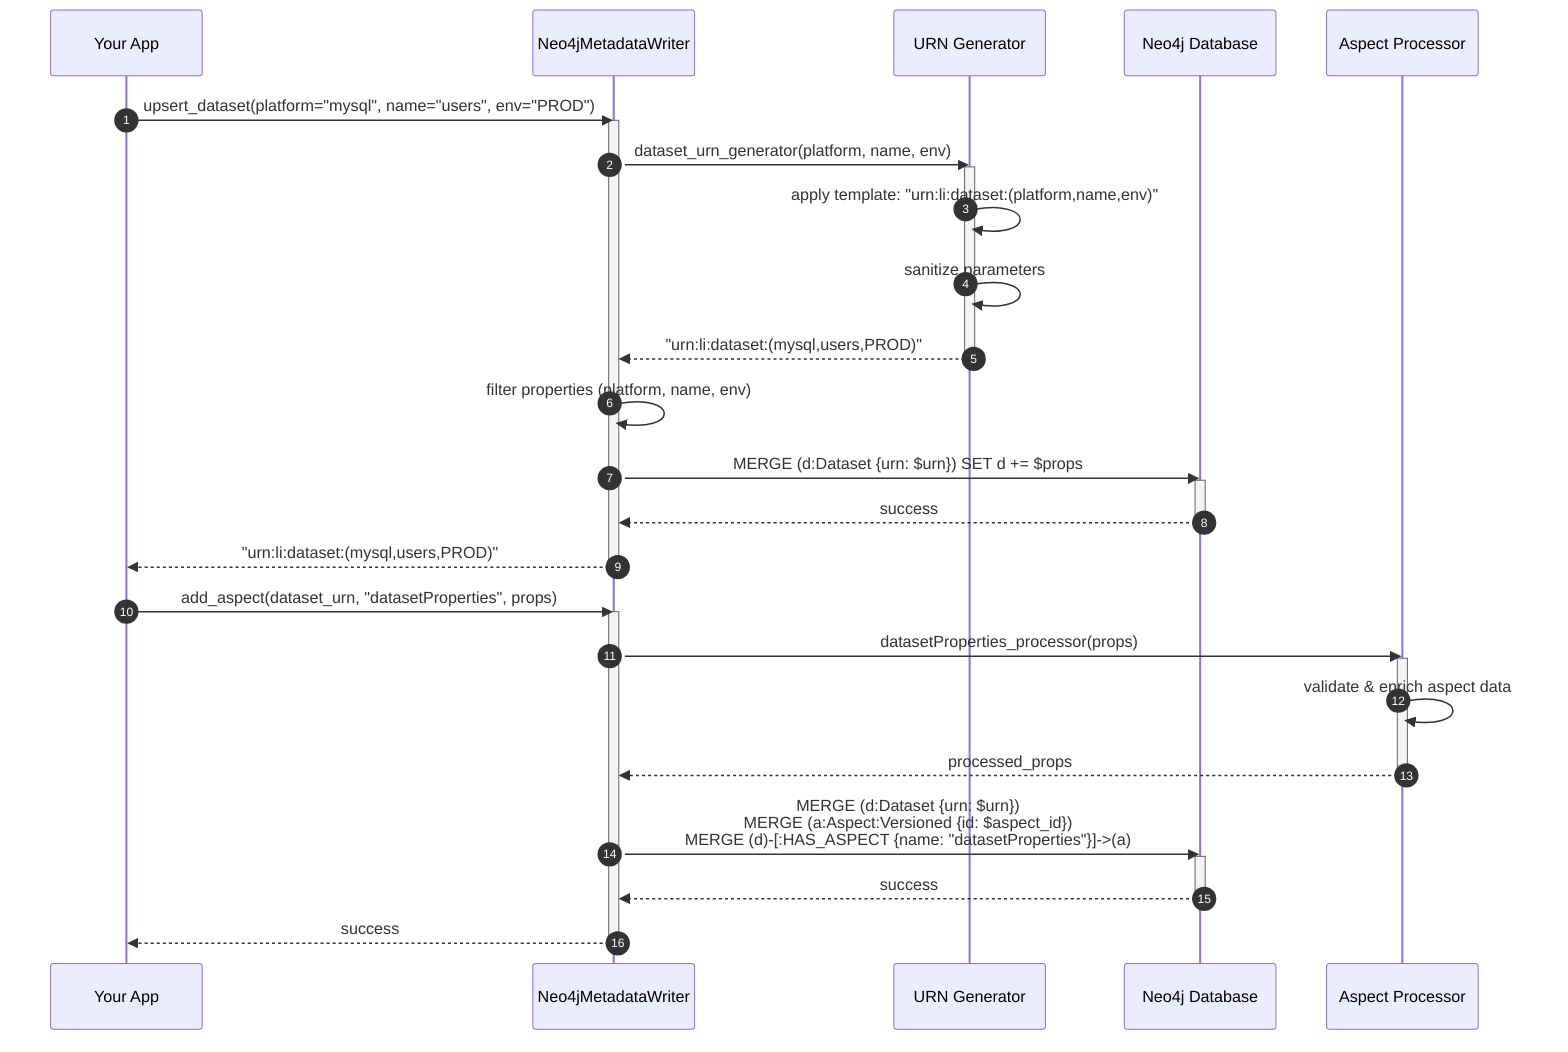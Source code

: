 sequenceDiagram
    autonumber
    participant App as Your App
    participant Writer as Neo4jMetadataWriter
    participant URNGen as URN Generator
    participant Neo4j as Neo4j Database
    participant AspectProc as Aspect Processor
    
    App->>Writer: upsert_dataset(platform="mysql", name="users", env="PROD")
    activate Writer
    
    Writer->>URNGen: dataset_urn_generator(platform, name, env)
    activate URNGen
    URNGen->>URNGen: apply template: "urn:li:dataset:(platform,name,env)"
    URNGen->>URNGen: sanitize parameters
    URNGen-->>Writer: "urn:li:dataset:(mysql,users,PROD)"
    deactivate URNGen
    
    Writer->>Writer: filter properties (platform, name, env)
    Writer->>Neo4j: MERGE (d:Dataset {urn: $urn}) SET d += $props
    activate Neo4j
    Neo4j-->>Writer: success
    deactivate Neo4j
    
    Writer-->>App: "urn:li:dataset:(mysql,users,PROD)"
    deactivate Writer
    
    App->>Writer: add_aspect(dataset_urn, "datasetProperties", props)
    activate Writer
    
    Writer->>AspectProc: datasetProperties_processor(props)
    activate AspectProc
    AspectProc->>AspectProc: validate & enrich aspect data
    AspectProc-->>Writer: processed_props
    deactivate AspectProc
    
    Writer->>Neo4j: MERGE (d:Dataset {urn: $urn})<br/>MERGE (a:Aspect:Versioned {id: $aspect_id})<br/>MERGE (d)-[:HAS_ASPECT {name: "datasetProperties"}]->(a)
    activate Neo4j
    Neo4j-->>Writer: success
    deactivate Neo4j
    
    Writer-->>App: success
    deactivate Writer